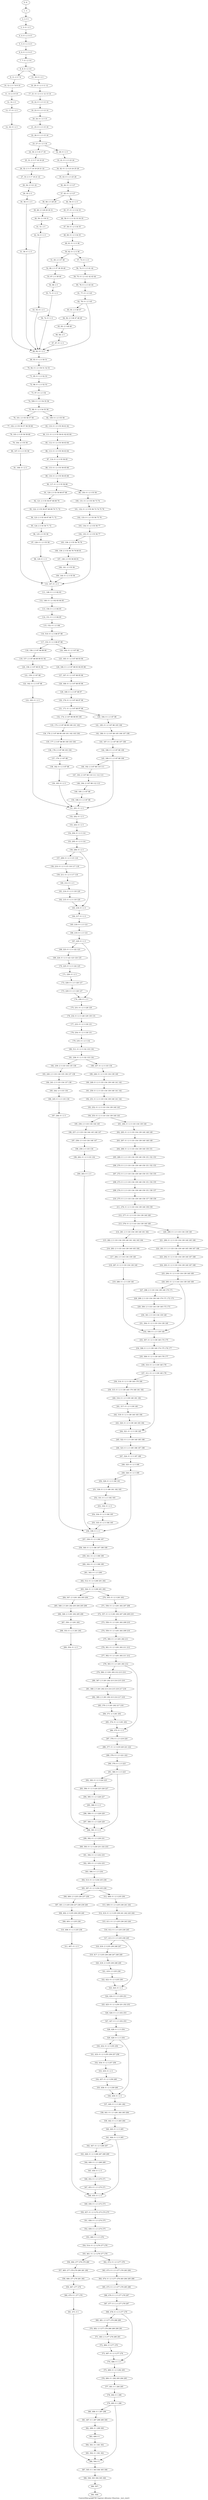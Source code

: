 digraph G {
graph [label="Control-flow-graph for register allocator (function _test_start)"]
0[label="0, 0: "];
1[label="1, 1: "];
2[label="2, 2: 0 1 "];
3[label="3, 3: 0 1 2 3 "];
4[label="4, 4: 0 1 2 3 4 5 "];
5[label="5, 5: 0 1 2 3 4 5 "];
6[label="6, 6: 0 1 2 3 4 5 "];
7[label="7, 7: 0 1 2 3 6 "];
8[label="8, 8: 0 1 2 3 6 "];
9[label="9, 11: 2 3 7 8 "];
10[label="10, 12: 2 3 7 8 9 10 "];
11[label="11, 13: 2 3 9 10 "];
12[label="12, 14: 2 3 "];
13[label="13, 17: 0 1 2 3 "];
14[label="14, 18: 0 1 2 3 "];
15[label="15, 19: 0 1 2 3 "];
16[label="16, 20: 0 1 2 3 11 12 "];
17[label="17, 21: 0 1 2 3 11 12 13 14 "];
18[label="18, 22: 0 1 2 3 13 14 "];
19[label="19, 23: 0 1 2 3 13 14 "];
20[label="20, 24: 0 1 2 3 15 "];
21[label="21, 25: 0 1 2 3 15 16 "];
22[label="22, 26: 0 1 2 3 15 16 "];
23[label="23, 27: 0 1 2 3 16 "];
24[label="24, 30: 2 3 16 17 18 "];
25[label="25, 31: 2 3 17 18 19 20 "];
26[label="26, 32: 2 3 17 18 19 20 21 22 "];
27[label="27, 33: 2 3 17 18 21 22 "];
28[label="28, 34: 2 3 21 22 "];
29[label="29, 35: 2 3 "];
30[label="30, 38: 0 1 2 3 "];
31[label="31, 39: 0 1 2 3 "];
32[label="32, 40: 0 1 2 3 "];
33[label="33, 41: 0 1 2 3 23 24 "];
34[label="34, 42: 0 1 2 3 23 24 25 26 "];
35[label="35, 43: 0 1 2 3 25 26 "];
36[label="36, 44: 0 1 2 3 27 "];
37[label="37, 45: 0 1 2 3 27 "];
38[label="38, 48: 2 3 28 29 "];
39[label="39, 49: 2 3 28 29 30 31 "];
40[label="40, 50: 2 3 30 31 "];
41[label="41, 51: 2 3 "];
42[label="42, 54: 0 1 2 3 "];
43[label="43, 55: 0 1 2 3 "];
44[label="44, 56: 0 1 2 3 "];
45[label="45, 57: 0 1 2 3 32 33 "];
46[label="46, 58: 0 1 2 3 32 33 34 35 "];
47[label="47, 59: 0 1 2 3 34 35 "];
48[label="48, 60: 0 1 2 3 34 35 "];
49[label="49, 61: 0 1 2 3 36 "];
50[label="50, 62: 0 1 2 3 36 "];
51[label="51, 65: 2 3 37 38 "];
52[label="52, 66: 2 3 37 38 39 40 "];
53[label="53, 67: 2 3 39 40 "];
54[label="54, 68: 2 3 "];
55[label="55, 71: 0 1 2 3 "];
56[label="56, 72: 0 1 2 3 "];
57[label="57, 73: 0 1 2 3 "];
58[label="58, 74: 0 1 2 3 41 42 "];
59[label="59, 75: 0 1 2 3 41 42 43 44 "];
60[label="60, 76: 0 1 2 3 43 44 "];
61[label="61, 77: 0 1 2 3 45 "];
62[label="62, 78: 0 1 2 3 45 "];
63[label="63, 81: 2 3 46 47 "];
64[label="64, 82: 2 3 46 47 48 49 "];
65[label="65, 83: 2 3 48 49 "];
66[label="66, 84: 2 3 "];
67[label="67, 87: 0 1 2 3 "];
68[label="68, 92: 0 1 2 3 "];
69[label="69, 93: 0 1 2 3 50 51 "];
70[label="70, 94: 0 1 2 3 50 51 52 53 "];
71[label="71, 95: 0 1 2 3 52 53 "];
72[label="72, 96: 0 1 2 3 52 53 "];
73[label="73, 97: 0 1 2 3 54 "];
74[label="74, 509: 0 1 2 3 54 55 56 "];
75[label="75, 98: 0 1 2 3 54 55 56 "];
76[label="76, 101: 2 3 55 56 57 58 "];
77[label="77, 102: 2 3 55 56 57 58 59 60 "];
78[label="78, 103: 2 3 55 56 59 60 "];
79[label="79, 104: 2 3 55 56 "];
80[label="80, 107: 0 1 2 3 55 56 "];
81[label="81, 108: 0 1 2 3 "];
82[label="82, 109: 0 1 2 3 55 56 "];
83[label="83, 110: 0 1 2 3 55 56 61 62 "];
84[label="84, 111: 0 1 2 3 55 56 61 62 63 64 "];
85[label="85, 112: 0 1 2 3 55 56 63 64 "];
86[label="86, 113: 0 1 2 3 55 56 63 64 "];
87[label="87, 114: 0 1 2 3 55 56 65 "];
88[label="88, 115: 0 1 2 3 55 56 65 66 "];
89[label="89, 116: 0 1 2 3 55 56 65 66 "];
90[label="90, 117: 0 1 2 3 55 56 66 "];
91[label="91, 120: 2 3 55 56 66 67 68 "];
92[label="92, 121: 2 3 55 56 67 68 69 70 "];
93[label="93, 122: 2 3 55 56 67 68 69 70 71 72 "];
94[label="94, 123: 2 3 55 56 67 68 71 72 "];
95[label="95, 124: 2 3 55 56 71 72 "];
96[label="96, 125: 2 3 55 56 "];
97[label="97, 128: 0 1 2 3 55 56 "];
98[label="98, 129: 0 1 2 3 "];
99[label="99, 130: 0 1 2 3 55 56 "];
100[label="100, 131: 0 1 2 3 55 56 73 74 "];
101[label="101, 132: 0 1 2 3 55 56 73 74 75 76 "];
102[label="102, 133: 0 1 2 3 55 56 75 76 "];
103[label="103, 134: 0 1 2 3 55 56 77 "];
104[label="104, 135: 0 1 2 3 55 56 77 "];
105[label="105, 138: 2 3 55 56 78 79 "];
106[label="106, 139: 2 3 55 56 78 79 80 81 "];
107[label="107, 140: 2 3 55 56 80 81 "];
108[label="108, 141: 2 3 55 56 "];
109[label="109, 144: 0 1 2 3 55 56 "];
110[label="110, 147: 0 1 2 3 "];
111[label="111, 148: 0 1 2 3 82 83 "];
112[label="112, 149: 0 1 2 3 82 83 84 85 "];
113[label="113, 150: 0 1 2 3 84 85 "];
114[label="114, 151: 0 1 2 3 84 85 "];
115[label="115, 152: 0 1 2 3 86 "];
116[label="116, 510: 0 1 2 3 86 87 88 "];
117[label="117, 153: 0 1 2 3 86 87 88 "];
118[label="118, 156: 2 3 87 88 89 90 "];
119[label="119, 157: 2 3 87 88 89 90 91 92 "];
120[label="120, 158: 2 3 87 88 91 92 "];
121[label="121, 159: 2 3 87 88 "];
122[label="122, 162: 0 1 2 3 87 88 "];
123[label="123, 163: 0 1 2 3 "];
124[label="124, 164: 0 1 2 3 87 88 "];
125[label="125, 165: 0 1 2 3 87 88 93 94 "];
126[label="126, 166: 0 1 2 3 87 88 93 94 95 96 "];
127[label="127, 167: 0 1 2 3 87 88 95 96 "];
128[label="128, 168: 0 1 2 3 87 88 95 96 "];
129[label="129, 169: 0 1 2 3 87 88 97 "];
130[label="130, 170: 0 1 2 3 87 88 97 98 "];
131[label="131, 171: 0 1 2 3 87 88 97 98 "];
132[label="132, 174: 2 3 87 88 98 99 100 "];
133[label="133, 175: 2 3 87 88 99 100 101 102 "];
134[label="134, 176: 2 3 87 88 99 100 101 102 103 104 "];
135[label="135, 177: 2 3 87 88 99 100 103 104 "];
136[label="136, 178: 2 3 87 88 103 104 "];
137[label="137, 179: 2 3 87 88 "];
138[label="138, 182: 0 1 2 3 87 88 "];
139[label="139, 183: 0 1 2 3 "];
140[label="140, 184: 0 1 2 3 87 88 "];
141[label="141, 185: 0 1 2 3 87 88 105 106 "];
142[label="142, 186: 0 1 2 3 87 88 105 106 107 108 "];
143[label="143, 187: 0 1 2 3 87 88 107 108 "];
144[label="144, 188: 0 1 2 3 87 88 109 "];
145[label="145, 189: 0 1 2 3 87 88 109 "];
146[label="146, 192: 2 3 87 88 110 111 "];
147[label="147, 193: 2 3 87 88 110 111 112 113 "];
148[label="148, 194: 2 3 87 88 112 113 "];
149[label="149, 195: 2 3 87 88 "];
150[label="150, 198: 0 1 2 3 87 88 "];
151[label="151, 201: 0 1 2 3 "];
152[label="152, 202: 0 1 2 3 "];
153[label="153, 203: 0 1 2 3 "];
154[label="154, 204: 0 1 2 3 114 "];
155[label="155, 205: 0 1 2 3 114 "];
156[label="156, 206: 0 1 2 3 "];
157[label="157, 209: 0 1 2 3 115 116 "];
158[label="158, 210: 0 1 2 3 115 116 117 118 "];
159[label="159, 211: 0 1 2 3 117 118 "];
160[label="160, 212: 0 1 2 3 "];
161[label="161, 214: 0 1 2 3 119 120 "];
162[label="162, 215: 0 1 2 3 119 120 "];
163[label="163, 216: 0 1 2 3 "];
164[label="164, 217: 0 1 2 3 "];
165[label="165, 218: 0 1 2 3 121 "];
166[label="166, 219: 0 1 2 3 121 "];
167[label="167, 220: 0 1 2 3 "];
168[label="168, 223: 0 1 2 3 122 123 "];
169[label="169, 224: 0 1 2 3 122 123 124 125 "];
170[label="170, 225: 0 1 2 3 124 125 "];
171[label="171, 226: 0 1 2 3 "];
172[label="172, 228: 0 1 2 3 126 127 "];
173[label="173, 229: 0 1 2 3 126 127 "];
174[label="174, 230: 0 1 2 3 "];
175[label="175, 231: 0 1 2 3 128 129 "];
176[label="176, 232: 0 1 2 3 128 129 130 131 "];
177[label="177, 233: 0 1 2 3 130 131 "];
178[label="178, 234: 0 1 2 3 130 131 "];
179[label="179, 235: 0 1 2 3 132 "];
180[label="180, 511: 0 1 2 3 132 133 134 "];
181[label="181, 236: 0 1 2 3 132 133 134 "];
182[label="182, 239: 2 3 133 134 135 136 "];
183[label="183, 240: 2 3 133 134 135 136 137 138 "];
184[label="184, 241: 2 3 133 134 137 138 "];
185[label="185, 242: 2 3 133 134 "];
186[label="186, 245: 0 1 2 3 133 134 "];
187[label="187, 246: 0 1 2 3 "];
188[label="188, 247: 0 1 2 3 133 134 "];
189[label="189, 248: 0 1 2 3 133 134 139 140 "];
190[label="190, 249: 0 1 2 3 133 134 139 140 141 142 "];
191[label="191, 250: 0 1 2 3 133 134 139 140 141 142 "];
192[label="192, 251: 0 1 2 3 133 134 139 140 141 142 "];
193[label="193, 252: 0 1 2 3 133 134 139 140 143 "];
194[label="194, 253: 0 1 2 3 133 134 139 140 143 "];
195[label="195, 256: 2 3 133 134 144 145 "];
196[label="196, 257: 2 3 133 134 144 145 146 147 "];
197[label="197, 258: 2 3 133 134 146 147 "];
198[label="198, 259: 2 3 133 134 "];
199[label="199, 262: 0 1 2 3 133 134 "];
200[label="200, 263: 0 1 2 3 "];
201[label="201, 264: 0 1 2 3 133 134 139 140 "];
202[label="202, 265: 0 1 2 3 133 134 139 140 148 149 "];
203[label="203, 267: 0 1 2 3 133 134 139 140 148 149 "];
204[label="204, 268: 0 1 2 3 133 134 139 140 150 151 "];
205[label="205, 269: 0 1 2 3 133 134 139 140 150 151 152 153 "];
206[label="206, 270: 0 1 2 3 133 134 139 140 150 151 152 153 "];
207[label="207, 272: 0 1 2 3 133 134 139 140 150 151 154 155 "];
208[label="208, 273: 0 1 2 3 133 134 139 140 150 151 154 155 "];
209[label="209, 274: 0 1 2 3 133 134 139 140 150 151 156 157 "];
210[label="210, 275: 0 1 2 3 133 134 139 140 156 157 158 159 "];
211[label="211, 276: 0 1 2 3 133 134 139 140 158 159 "];
212[label="212, 277: 0 1 2 3 133 134 139 140 160 "];
213[label="213, 278: 0 1 2 3 133 134 139 140 160 "];
214[label="214, 281: 2 3 133 134 139 140 161 162 "];
215[label="215, 282: 2 3 133 134 139 140 161 162 163 164 "];
216[label="216, 283: 2 3 133 134 139 140 163 164 "];
217[label="217, 284: 2 3 133 134 139 140 "];
218[label="218, 287: 0 1 2 3 133 134 139 140 "];
219[label="219, 288: 0 1 2 3 139 140 "];
220[label="220, 289: 0 1 2 3 133 134 139 140 "];
221[label="221, 290: 0 1 2 3 133 134 139 140 165 166 "];
222[label="222, 291: 0 1 2 3 133 134 139 140 165 166 167 168 "];
223[label="223, 292: 0 1 2 3 133 134 139 140 167 168 "];
224[label="224, 293: 0 1 2 3 133 134 139 140 167 168 "];
225[label="225, 294: 0 1 2 3 133 134 139 140 169 "];
226[label="226, 295: 0 1 2 3 133 134 139 140 169 "];
227[label="227, 298: 2 3 133 134 139 140 170 171 "];
228[label="228, 299: 2 3 133 134 139 140 170 171 172 173 "];
229[label="229, 300: 2 3 133 134 139 140 172 173 "];
230[label="230, 301: 2 3 133 134 139 140 "];
231[label="231, 304: 0 1 2 3 133 134 139 140 "];
232[label="232, 306: 0 1 2 3 139 140 "];
233[label="233, 307: 0 1 2 3 139 140 174 175 "];
234[label="234, 308: 0 1 2 3 139 140 174 175 176 177 "];
235[label="235, 309: 0 1 2 3 139 140 176 177 "];
236[label="236, 310: 0 1 2 3 139 140 178 "];
237[label="237, 311: 0 1 2 3 139 140 178 "];
238[label="238, 314: 0 1 2 3 139 140 179 180 "];
239[label="239, 315: 0 1 2 3 139 140 179 180 181 182 "];
240[label="240, 316: 0 1 2 3 139 140 181 182 "];
241[label="241, 317: 0 1 2 3 139 140 "];
242[label="242, 319: 0 1 2 3 139 140 183 184 "];
243[label="243, 320: 0 1 2 3 139 140 183 184 "];
244[label="244, 321: 0 1 2 3 139 140 "];
245[label="245, 322: 0 1 2 3 139 140 185 186 "];
246[label="246, 323: 0 1 2 3 185 186 187 188 "];
247[label="247, 324: 0 1 2 3 187 188 "];
248[label="248, 325: 0 1 2 3 189 "];
249[label="249, 326: 0 1 2 3 189 "];
250[label="250, 329: 0 1 2 3 190 191 "];
251[label="251, 330: 0 1 2 3 190 191 192 193 "];
252[label="252, 331: 0 1 2 3 192 193 "];
253[label="253, 332: 0 1 2 3 "];
254[label="254, 334: 0 1 2 3 194 195 "];
255[label="255, 335: 0 1 2 3 194 195 "];
256[label="256, 338: 0 1 2 3 "];
257[label="257, 339: 0 1 2 3 196 197 "];
258[label="258, 340: 0 1 2 3 196 197 198 199 "];
259[label="259, 341: 0 1 2 3 198 199 "];
260[label="260, 342: 0 1 2 3 198 199 "];
261[label="261, 343: 0 1 2 3 200 "];
262[label="262, 512: 0 1 2 3 200 201 202 "];
263[label="263, 344: 0 1 2 3 200 201 202 "];
264[label="264, 347: 2 3 201 202 203 204 "];
265[label="265, 348: 2 3 201 202 203 204 205 206 "];
266[label="266, 349: 2 3 201 202 205 206 "];
267[label="267, 350: 2 3 201 202 "];
268[label="268, 353: 0 1 2 3 201 202 "];
269[label="269, 354: 0 1 2 3 "];
270[label="270, 355: 0 1 2 3 201 202 "];
271[label="271, 356: 0 1 2 3 201 202 207 208 "];
272[label="272, 357: 0 1 2 3 201 202 207 208 209 210 "];
273[label="273, 358: 0 1 2 3 201 202 209 210 "];
274[label="274, 359: 0 1 2 3 201 202 209 210 "];
275[label="275, 360: 0 1 2 3 201 202 211 "];
276[label="276, 361: 0 1 2 3 201 202 211 212 "];
277[label="277, 362: 0 1 2 3 201 202 211 212 "];
278[label="278, 363: 0 1 2 3 201 202 212 "];
279[label="279, 366: 2 3 201 202 212 213 214 "];
280[label="280, 367: 2 3 201 202 213 214 215 216 "];
281[label="281, 368: 2 3 201 202 213 214 215 216 217 218 "];
282[label="282, 369: 2 3 201 202 213 214 217 218 "];
283[label="283, 370: 2 3 201 202 217 218 "];
284[label="284, 371: 2 3 201 202 "];
285[label="285, 374: 0 1 2 3 201 202 "];
286[label="286, 375: 0 1 2 3 "];
287[label="287, 376: 0 1 2 3 219 220 "];
288[label="288, 377: 0 1 2 3 219 220 221 222 "];
289[label="289, 378: 0 1 2 3 221 222 "];
290[label="290, 379: 0 1 2 3 223 "];
291[label="291, 380: 0 1 2 3 223 "];
292[label="292, 383: 0 1 2 3 224 225 "];
293[label="293, 384: 0 1 2 3 224 225 226 227 "];
294[label="294, 385: 0 1 2 3 226 227 "];
295[label="295, 386: 0 1 2 3 "];
296[label="296, 388: 0 1 2 3 228 229 "];
297[label="297, 389: 0 1 2 3 228 229 "];
298[label="298, 391: 0 1 2 3 "];
299[label="299, 392: 0 1 2 3 230 231 "];
300[label="300, 393: 0 1 2 3 230 231 232 233 "];
301[label="301, 394: 0 1 2 3 232 233 "];
302[label="302, 395: 0 1 2 3 232 233 "];
303[label="303, 396: 0 1 2 3 234 "];
304[label="304, 513: 0 1 2 3 234 235 236 "];
305[label="305, 397: 0 1 2 3 234 235 236 "];
306[label="306, 400: 2 3 235 236 237 238 "];
307[label="307, 401: 2 3 235 236 237 238 239 240 "];
308[label="308, 402: 2 3 235 236 239 240 "];
309[label="309, 403: 2 3 235 236 "];
310[label="310, 406: 0 1 2 3 235 236 "];
311[label="311, 407: 0 1 2 3 "];
312[label="312, 408: 0 1 2 3 235 236 "];
313[label="313, 409: 0 1 2 3 235 236 241 242 "];
314[label="314, 410: 0 1 2 3 235 236 241 242 243 244 "];
315[label="315, 411: 0 1 2 3 235 236 243 244 "];
316[label="316, 412: 0 1 2 3 235 236 245 "];
317[label="317, 413: 0 1 2 3 235 236 245 "];
318[label="318, 416: 2 3 235 236 246 247 "];
319[label="319, 417: 2 3 235 236 246 247 248 249 "];
320[label="320, 418: 2 3 235 236 248 249 "];
321[label="321, 419: 2 3 235 236 "];
322[label="322, 422: 0 1 2 3 235 236 "];
323[label="323, 423: 0 1 2 3 "];
324[label="324, 424: 0 1 2 3 250 251 "];
325[label="325, 425: 0 1 2 3 250 251 252 253 "];
326[label="326, 426: 0 1 2 3 252 253 "];
327[label="327, 427: 0 1 2 3 252 253 "];
328[label="328, 428: 0 1 2 3 254 "];
329[label="329, 429: 0 1 2 3 254 "];
330[label="330, 432: 0 1 2 3 255 256 "];
331[label="331, 433: 0 1 2 3 255 256 257 258 "];
332[label="332, 434: 0 1 2 3 257 258 "];
333[label="333, 435: 0 1 2 3 "];
334[label="334, 437: 0 1 2 3 259 260 "];
335[label="335, 438: 0 1 2 3 259 260 "];
336[label="336, 439: 0 1 2 3 "];
337[label="337, 440: 0 1 2 3 261 262 "];
338[label="338, 441: 0 1 2 3 261 262 263 264 "];
339[label="339, 442: 0 1 2 3 263 264 "];
340[label="340, 443: 0 1 2 3 265 "];
341[label="341, 444: 0 1 2 3 265 "];
342[label="342, 447: 0 1 2 3 266 267 "];
343[label="343, 448: 0 1 2 3 266 267 268 269 "];
344[label="344, 449: 0 1 2 3 268 269 "];
345[label="345, 450: 0 1 2 3 "];
346[label="346, 452: 0 1 2 3 270 271 "];
347[label="347, 453: 0 1 2 3 270 271 "];
348[label="348, 455: 0 1 2 3 "];
349[label="349, 456: 0 1 2 3 272 273 "];
350[label="350, 457: 0 1 2 3 272 273 274 275 "];
351[label="351, 458: 0 1 2 3 274 275 "];
352[label="352, 459: 0 1 2 3 274 275 "];
353[label="353, 460: 0 1 2 3 276 "];
354[label="354, 514: 0 1 2 3 276 277 278 "];
355[label="355, 461: 0 1 2 3 276 277 278 "];
356[label="356, 464: 277 278 279 280 "];
357[label="357, 465: 277 278 279 280 281 282 "];
358[label="358, 466: 277 278 281 282 "];
359[label="359, 467: 277 278 "];
360[label="360, 470: 0 1 277 278 "];
361[label="361, 471: 0 1 "];
362[label="362, 472: 0 1 2 3 277 278 "];
363[label="363, 473: 0 1 2 3 277 278 283 284 "];
364[label="364, 474: 0 1 2 3 277 278 283 284 285 286 "];
365[label="365, 475: 0 1 2 3 277 278 285 286 "];
366[label="366, 476: 0 1 2 3 277 278 287 "];
367[label="367, 477: 0 1 2 3 277 278 287 "];
368[label="368, 478: 0 1 2 3 277 278 "];
369[label="369, 481: 2 3 277 278 288 289 "];
370[label="370, 482: 2 3 277 278 288 289 290 291 "];
371[label="371, 483: 2 3 277 278 290 291 "];
372[label="372, 484: 2 3 277 278 "];
373[label="373, 487: 0 1 2 3 277 278 "];
374[label="374, 488: 0 1 2 3 "];
375[label="375, 489: 0 1 2 3 292 293 "];
376[label="376, 490: 0 1 292 293 294 295 "];
377[label="377, 491: 0 1 294 295 "];
378[label="378, 492: 0 1 296 "];
379[label="379, 493: 0 1 296 "];
380[label="380, 496: 0 1 297 298 "];
381[label="381, 497: 0 1 297 298 299 300 "];
382[label="382, 498: 0 1 299 300 "];
383[label="383, 499: 0 1 "];
384[label="384, 501: 0 1 301 302 "];
385[label="385, 502: 0 1 301 302 "];
386[label="386, 504: 0 1 "];
387[label="387, 505: 0 1 303 304 305 306 "];
388[label="388, 506: 303 304 305 306 "];
389[label="389, 507: "];
390[label="390, 508: "];
0->1 ;
1->2 ;
2->3 ;
3->4 ;
4->5 ;
5->6 ;
6->7 ;
7->8 ;
8->9 ;
8->15 ;
9->10 ;
10->11 ;
11->12 ;
12->13 ;
13->14 ;
14->68 ;
15->16 ;
16->17 ;
17->18 ;
18->19 ;
19->20 ;
20->21 ;
21->22 ;
22->23 ;
23->24 ;
23->32 ;
24->25 ;
25->26 ;
26->27 ;
27->28 ;
28->29 ;
29->30 ;
30->31 ;
31->68 ;
32->33 ;
33->34 ;
34->35 ;
35->36 ;
36->37 ;
37->38 ;
37->44 ;
38->39 ;
39->40 ;
40->41 ;
41->42 ;
42->43 ;
43->68 ;
44->45 ;
45->46 ;
46->47 ;
47->48 ;
48->49 ;
49->50 ;
50->51 ;
50->57 ;
51->52 ;
52->53 ;
53->54 ;
54->55 ;
55->56 ;
56->68 ;
57->58 ;
58->59 ;
59->60 ;
60->61 ;
61->62 ;
62->63 ;
62->68 ;
63->64 ;
64->65 ;
65->66 ;
66->67 ;
67->68 ;
68->69 ;
69->70 ;
70->71 ;
71->72 ;
72->73 ;
73->74 ;
74->75 ;
75->76 ;
75->82 ;
76->77 ;
77->78 ;
78->79 ;
79->80 ;
80->81 ;
81->110 ;
82->83 ;
83->84 ;
84->85 ;
85->86 ;
86->87 ;
87->88 ;
88->89 ;
89->90 ;
90->91 ;
90->99 ;
91->92 ;
92->93 ;
93->94 ;
94->95 ;
95->96 ;
96->97 ;
97->98 ;
98->110 ;
99->100 ;
100->101 ;
101->102 ;
102->103 ;
103->104 ;
104->105 ;
104->110 ;
105->106 ;
106->107 ;
107->108 ;
108->109 ;
109->110 ;
110->111 ;
111->112 ;
112->113 ;
113->114 ;
114->115 ;
115->116 ;
116->117 ;
117->118 ;
117->124 ;
118->119 ;
119->120 ;
120->121 ;
121->122 ;
122->123 ;
123->151 ;
124->125 ;
125->126 ;
126->127 ;
127->128 ;
128->129 ;
129->130 ;
130->131 ;
131->132 ;
131->140 ;
132->133 ;
133->134 ;
134->135 ;
135->136 ;
136->137 ;
137->138 ;
138->139 ;
139->151 ;
140->141 ;
141->142 ;
142->143 ;
143->144 ;
144->145 ;
145->146 ;
145->151 ;
146->147 ;
147->148 ;
148->149 ;
149->150 ;
150->151 ;
151->152 ;
152->153 ;
153->154 ;
154->155 ;
155->156 ;
156->157 ;
156->163 ;
157->158 ;
158->159 ;
159->160 ;
160->161 ;
161->162 ;
162->163 ;
163->164 ;
164->165 ;
165->166 ;
166->167 ;
167->168 ;
167->174 ;
168->169 ;
169->170 ;
170->171 ;
171->172 ;
172->173 ;
173->174 ;
174->175 ;
175->176 ;
176->177 ;
177->178 ;
178->179 ;
179->180 ;
180->181 ;
181->182 ;
181->188 ;
182->183 ;
183->184 ;
184->185 ;
185->186 ;
186->187 ;
187->256 ;
188->189 ;
189->190 ;
190->191 ;
191->192 ;
192->193 ;
193->194 ;
194->195 ;
194->201 ;
195->196 ;
196->197 ;
197->198 ;
198->199 ;
199->200 ;
200->256 ;
201->202 ;
202->203 ;
203->204 ;
204->205 ;
205->206 ;
206->207 ;
207->208 ;
208->209 ;
209->210 ;
210->211 ;
211->212 ;
212->213 ;
213->214 ;
213->220 ;
214->215 ;
215->216 ;
216->217 ;
217->218 ;
218->219 ;
219->232 ;
220->221 ;
221->222 ;
222->223 ;
223->224 ;
224->225 ;
225->226 ;
226->227 ;
226->232 ;
227->228 ;
228->229 ;
229->230 ;
230->231 ;
231->232 ;
232->233 ;
233->234 ;
234->235 ;
235->236 ;
236->237 ;
237->238 ;
237->244 ;
238->239 ;
239->240 ;
240->241 ;
241->242 ;
242->243 ;
243->244 ;
244->245 ;
245->246 ;
246->247 ;
247->248 ;
248->249 ;
249->250 ;
249->256 ;
250->251 ;
251->252 ;
252->253 ;
253->254 ;
254->255 ;
255->256 ;
256->257 ;
257->258 ;
258->259 ;
259->260 ;
260->261 ;
261->262 ;
262->263 ;
263->264 ;
263->270 ;
264->265 ;
265->266 ;
266->267 ;
267->268 ;
268->269 ;
269->298 ;
270->271 ;
271->272 ;
272->273 ;
273->274 ;
274->275 ;
275->276 ;
276->277 ;
277->278 ;
278->279 ;
278->286 ;
279->280 ;
280->281 ;
281->282 ;
282->283 ;
283->284 ;
284->285 ;
285->286 ;
286->287 ;
287->288 ;
288->289 ;
289->290 ;
290->291 ;
291->292 ;
291->298 ;
292->293 ;
293->294 ;
294->295 ;
295->296 ;
296->297 ;
297->298 ;
298->299 ;
299->300 ;
300->301 ;
301->302 ;
302->303 ;
303->304 ;
304->305 ;
305->306 ;
305->312 ;
306->307 ;
307->308 ;
308->309 ;
309->310 ;
310->311 ;
311->348 ;
312->313 ;
313->314 ;
314->315 ;
315->316 ;
316->317 ;
317->318 ;
317->323 ;
318->319 ;
319->320 ;
320->321 ;
321->322 ;
322->323 ;
323->324 ;
324->325 ;
325->326 ;
326->327 ;
327->328 ;
328->329 ;
329->330 ;
329->336 ;
330->331 ;
331->332 ;
332->333 ;
333->334 ;
334->335 ;
335->336 ;
336->337 ;
337->338 ;
338->339 ;
339->340 ;
340->341 ;
341->342 ;
341->348 ;
342->343 ;
343->344 ;
344->345 ;
345->346 ;
346->347 ;
347->348 ;
348->349 ;
349->350 ;
350->351 ;
351->352 ;
352->353 ;
353->354 ;
354->355 ;
355->356 ;
355->362 ;
356->357 ;
357->358 ;
358->359 ;
359->360 ;
360->361 ;
361->386 ;
362->363 ;
363->364 ;
364->365 ;
365->366 ;
366->367 ;
367->368 ;
368->369 ;
368->374 ;
369->370 ;
370->371 ;
371->372 ;
372->373 ;
373->374 ;
374->375 ;
375->376 ;
376->377 ;
377->378 ;
378->379 ;
379->380 ;
379->386 ;
380->381 ;
381->382 ;
382->383 ;
383->384 ;
384->385 ;
385->386 ;
386->387 ;
387->388 ;
388->389 ;
389->390 ;
}
